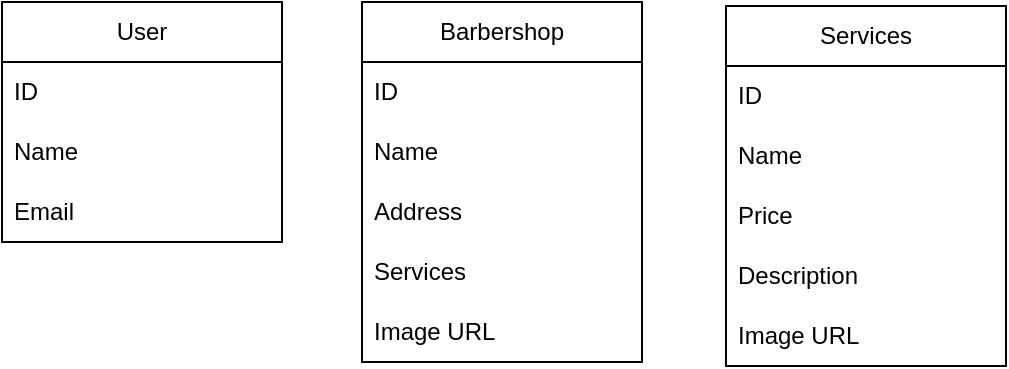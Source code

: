 <mxfile version="23.1.4" type="github">
  <diagram name="Page-1" id="b520641d-4fe3-3701-9064-5fc419738815">
    <mxGraphModel dx="874" dy="474" grid="1" gridSize="10" guides="1" tooltips="1" connect="1" arrows="1" fold="1" page="1" pageScale="1" pageWidth="1100" pageHeight="850" background="none" math="0" shadow="0">
      <root>
        <mxCell id="0" />
        <mxCell id="1" parent="0" />
        <mxCell id="Hqdrv58mR8JkHrrD70HS-1" value="&lt;font style=&quot;vertical-align: inherit;&quot;&gt;&lt;font style=&quot;vertical-align: inherit;&quot;&gt;User&lt;/font&gt;&lt;/font&gt;" style="swimlane;fontStyle=0;childLayout=stackLayout;horizontal=1;startSize=30;horizontalStack=0;resizeParent=1;resizeParentMax=0;resizeLast=0;collapsible=1;marginBottom=0;whiteSpace=wrap;html=1;" vertex="1" parent="1">
          <mxGeometry x="340" y="160" width="140" height="120" as="geometry" />
        </mxCell>
        <mxCell id="Hqdrv58mR8JkHrrD70HS-2" value="&lt;font style=&quot;vertical-align: inherit;&quot;&gt;&lt;font style=&quot;vertical-align: inherit;&quot;&gt;ID&lt;/font&gt;&lt;/font&gt;" style="text;strokeColor=none;fillColor=none;align=left;verticalAlign=middle;spacingLeft=4;spacingRight=4;overflow=hidden;points=[[0,0.5],[1,0.5]];portConstraint=eastwest;rotatable=0;whiteSpace=wrap;html=1;" vertex="1" parent="Hqdrv58mR8JkHrrD70HS-1">
          <mxGeometry y="30" width="140" height="30" as="geometry" />
        </mxCell>
        <mxCell id="Hqdrv58mR8JkHrrD70HS-3" value="&lt;font style=&quot;vertical-align: inherit;&quot;&gt;&lt;font style=&quot;vertical-align: inherit;&quot;&gt;Name&lt;/font&gt;&lt;/font&gt;" style="text;strokeColor=none;fillColor=none;align=left;verticalAlign=middle;spacingLeft=4;spacingRight=4;overflow=hidden;points=[[0,0.5],[1,0.5]];portConstraint=eastwest;rotatable=0;whiteSpace=wrap;html=1;" vertex="1" parent="Hqdrv58mR8JkHrrD70HS-1">
          <mxGeometry y="60" width="140" height="30" as="geometry" />
        </mxCell>
        <mxCell id="Hqdrv58mR8JkHrrD70HS-4" value="&lt;font style=&quot;vertical-align: inherit;&quot;&gt;&lt;font style=&quot;vertical-align: inherit;&quot;&gt;Email&lt;/font&gt;&lt;/font&gt;" style="text;strokeColor=none;fillColor=none;align=left;verticalAlign=middle;spacingLeft=4;spacingRight=4;overflow=hidden;points=[[0,0.5],[1,0.5]];portConstraint=eastwest;rotatable=0;whiteSpace=wrap;html=1;" vertex="1" parent="Hqdrv58mR8JkHrrD70HS-1">
          <mxGeometry y="90" width="140" height="30" as="geometry" />
        </mxCell>
        <mxCell id="Hqdrv58mR8JkHrrD70HS-5" value="&lt;font style=&quot;vertical-align: inherit;&quot;&gt;&lt;font style=&quot;vertical-align: inherit;&quot;&gt;&lt;font style=&quot;vertical-align: inherit;&quot;&gt;&lt;font style=&quot;vertical-align: inherit;&quot;&gt;Barbershop&lt;/font&gt;&lt;/font&gt;&lt;/font&gt;&lt;/font&gt;" style="swimlane;fontStyle=0;childLayout=stackLayout;horizontal=1;startSize=30;horizontalStack=0;resizeParent=1;resizeParentMax=0;resizeLast=0;collapsible=1;marginBottom=0;whiteSpace=wrap;html=1;" vertex="1" parent="1">
          <mxGeometry x="520" y="160" width="140" height="180" as="geometry" />
        </mxCell>
        <mxCell id="Hqdrv58mR8JkHrrD70HS-6" value="&lt;font style=&quot;vertical-align: inherit;&quot;&gt;&lt;font style=&quot;vertical-align: inherit;&quot;&gt;ID&lt;/font&gt;&lt;/font&gt;" style="text;strokeColor=none;fillColor=none;align=left;verticalAlign=middle;spacingLeft=4;spacingRight=4;overflow=hidden;points=[[0,0.5],[1,0.5]];portConstraint=eastwest;rotatable=0;whiteSpace=wrap;html=1;" vertex="1" parent="Hqdrv58mR8JkHrrD70HS-5">
          <mxGeometry y="30" width="140" height="30" as="geometry" />
        </mxCell>
        <mxCell id="Hqdrv58mR8JkHrrD70HS-7" value="&lt;font style=&quot;vertical-align: inherit;&quot;&gt;&lt;font style=&quot;vertical-align: inherit;&quot;&gt;Name&lt;/font&gt;&lt;/font&gt;" style="text;strokeColor=none;fillColor=none;align=left;verticalAlign=middle;spacingLeft=4;spacingRight=4;overflow=hidden;points=[[0,0.5],[1,0.5]];portConstraint=eastwest;rotatable=0;whiteSpace=wrap;html=1;" vertex="1" parent="Hqdrv58mR8JkHrrD70HS-5">
          <mxGeometry y="60" width="140" height="30" as="geometry" />
        </mxCell>
        <mxCell id="Hqdrv58mR8JkHrrD70HS-8" value="&lt;font style=&quot;vertical-align: inherit;&quot;&gt;&lt;font style=&quot;vertical-align: inherit;&quot;&gt;&lt;font style=&quot;vertical-align: inherit;&quot;&gt;&lt;font style=&quot;vertical-align: inherit;&quot;&gt;Address&lt;/font&gt;&lt;/font&gt;&lt;/font&gt;&lt;/font&gt;" style="text;strokeColor=none;fillColor=none;align=left;verticalAlign=middle;spacingLeft=4;spacingRight=4;overflow=hidden;points=[[0,0.5],[1,0.5]];portConstraint=eastwest;rotatable=0;whiteSpace=wrap;html=1;" vertex="1" parent="Hqdrv58mR8JkHrrD70HS-5">
          <mxGeometry y="90" width="140" height="30" as="geometry" />
        </mxCell>
        <mxCell id="Hqdrv58mR8JkHrrD70HS-9" value="&lt;font style=&quot;vertical-align: inherit;&quot;&gt;&lt;font style=&quot;vertical-align: inherit;&quot;&gt;&lt;font style=&quot;vertical-align: inherit;&quot;&gt;&lt;font style=&quot;vertical-align: inherit;&quot;&gt;Services&lt;/font&gt;&lt;/font&gt;&lt;/font&gt;&lt;/font&gt;" style="text;strokeColor=none;fillColor=none;align=left;verticalAlign=middle;spacingLeft=4;spacingRight=4;overflow=hidden;points=[[0,0.5],[1,0.5]];portConstraint=eastwest;rotatable=0;whiteSpace=wrap;html=1;" vertex="1" parent="Hqdrv58mR8JkHrrD70HS-5">
          <mxGeometry y="120" width="140" height="30" as="geometry" />
        </mxCell>
        <mxCell id="Hqdrv58mR8JkHrrD70HS-15" value="&lt;font style=&quot;vertical-align: inherit;&quot;&gt;&lt;font style=&quot;vertical-align: inherit;&quot;&gt;&lt;font style=&quot;vertical-align: inherit;&quot;&gt;&lt;font style=&quot;vertical-align: inherit;&quot;&gt;&lt;font style=&quot;vertical-align: inherit;&quot;&gt;&lt;font style=&quot;vertical-align: inherit;&quot;&gt;Image URL&lt;/font&gt;&lt;/font&gt;&lt;/font&gt;&lt;/font&gt;&lt;/font&gt;&lt;/font&gt;" style="text;strokeColor=none;fillColor=none;align=left;verticalAlign=middle;spacingLeft=4;spacingRight=4;overflow=hidden;points=[[0,0.5],[1,0.5]];portConstraint=eastwest;rotatable=0;whiteSpace=wrap;html=1;" vertex="1" parent="Hqdrv58mR8JkHrrD70HS-5">
          <mxGeometry y="150" width="140" height="30" as="geometry" />
        </mxCell>
        <mxCell id="Hqdrv58mR8JkHrrD70HS-10" value="&lt;font style=&quot;vertical-align: inherit;&quot;&gt;&lt;font style=&quot;vertical-align: inherit;&quot;&gt;&lt;font style=&quot;vertical-align: inherit;&quot;&gt;&lt;font style=&quot;vertical-align: inherit;&quot;&gt;&lt;font style=&quot;vertical-align: inherit;&quot;&gt;&lt;font style=&quot;vertical-align: inherit;&quot;&gt;Services&lt;/font&gt;&lt;/font&gt;&lt;/font&gt;&lt;/font&gt;&lt;/font&gt;&lt;/font&gt;" style="swimlane;fontStyle=0;childLayout=stackLayout;horizontal=1;startSize=30;horizontalStack=0;resizeParent=1;resizeParentMax=0;resizeLast=0;collapsible=1;marginBottom=0;whiteSpace=wrap;html=1;" vertex="1" parent="1">
          <mxGeometry x="702" y="162" width="140" height="180" as="geometry" />
        </mxCell>
        <mxCell id="Hqdrv58mR8JkHrrD70HS-11" value="&lt;font style=&quot;vertical-align: inherit;&quot;&gt;&lt;font style=&quot;vertical-align: inherit;&quot;&gt;ID&lt;/font&gt;&lt;/font&gt;" style="text;strokeColor=none;fillColor=none;align=left;verticalAlign=middle;spacingLeft=4;spacingRight=4;overflow=hidden;points=[[0,0.5],[1,0.5]];portConstraint=eastwest;rotatable=0;whiteSpace=wrap;html=1;" vertex="1" parent="Hqdrv58mR8JkHrrD70HS-10">
          <mxGeometry y="30" width="140" height="30" as="geometry" />
        </mxCell>
        <mxCell id="Hqdrv58mR8JkHrrD70HS-12" value="&lt;font style=&quot;vertical-align: inherit;&quot;&gt;&lt;font style=&quot;vertical-align: inherit;&quot;&gt;Name&lt;/font&gt;&lt;/font&gt;" style="text;strokeColor=none;fillColor=none;align=left;verticalAlign=middle;spacingLeft=4;spacingRight=4;overflow=hidden;points=[[0,0.5],[1,0.5]];portConstraint=eastwest;rotatable=0;whiteSpace=wrap;html=1;" vertex="1" parent="Hqdrv58mR8JkHrrD70HS-10">
          <mxGeometry y="60" width="140" height="30" as="geometry" />
        </mxCell>
        <mxCell id="Hqdrv58mR8JkHrrD70HS-16" value="&lt;font style=&quot;vertical-align: inherit;&quot;&gt;&lt;font style=&quot;vertical-align: inherit;&quot;&gt;Price&lt;/font&gt;&lt;/font&gt;" style="text;strokeColor=none;fillColor=none;align=left;verticalAlign=middle;spacingLeft=4;spacingRight=4;overflow=hidden;points=[[0,0.5],[1,0.5]];portConstraint=eastwest;rotatable=0;whiteSpace=wrap;html=1;" vertex="1" parent="Hqdrv58mR8JkHrrD70HS-10">
          <mxGeometry y="90" width="140" height="30" as="geometry" />
        </mxCell>
        <mxCell id="Hqdrv58mR8JkHrrD70HS-17" value="&lt;font style=&quot;vertical-align: inherit;&quot;&gt;&lt;font style=&quot;vertical-align: inherit;&quot;&gt;&lt;font style=&quot;vertical-align: inherit;&quot;&gt;&lt;font style=&quot;vertical-align: inherit;&quot;&gt;Description&lt;/font&gt;&lt;/font&gt;&lt;/font&gt;&lt;/font&gt;" style="text;strokeColor=none;fillColor=none;align=left;verticalAlign=middle;spacingLeft=4;spacingRight=4;overflow=hidden;points=[[0,0.5],[1,0.5]];portConstraint=eastwest;rotatable=0;whiteSpace=wrap;html=1;" vertex="1" parent="Hqdrv58mR8JkHrrD70HS-10">
          <mxGeometry y="120" width="140" height="30" as="geometry" />
        </mxCell>
        <mxCell id="Hqdrv58mR8JkHrrD70HS-18" value="&lt;font style=&quot;vertical-align: inherit;&quot;&gt;&lt;font style=&quot;vertical-align: inherit;&quot;&gt;&lt;font style=&quot;vertical-align: inherit;&quot;&gt;&lt;font style=&quot;vertical-align: inherit;&quot;&gt;Image URL&lt;/font&gt;&lt;/font&gt;&lt;/font&gt;&lt;/font&gt;" style="text;strokeColor=none;fillColor=none;align=left;verticalAlign=middle;spacingLeft=4;spacingRight=4;overflow=hidden;points=[[0,0.5],[1,0.5]];portConstraint=eastwest;rotatable=0;whiteSpace=wrap;html=1;" vertex="1" parent="Hqdrv58mR8JkHrrD70HS-10">
          <mxGeometry y="150" width="140" height="30" as="geometry" />
        </mxCell>
      </root>
    </mxGraphModel>
  </diagram>
</mxfile>
